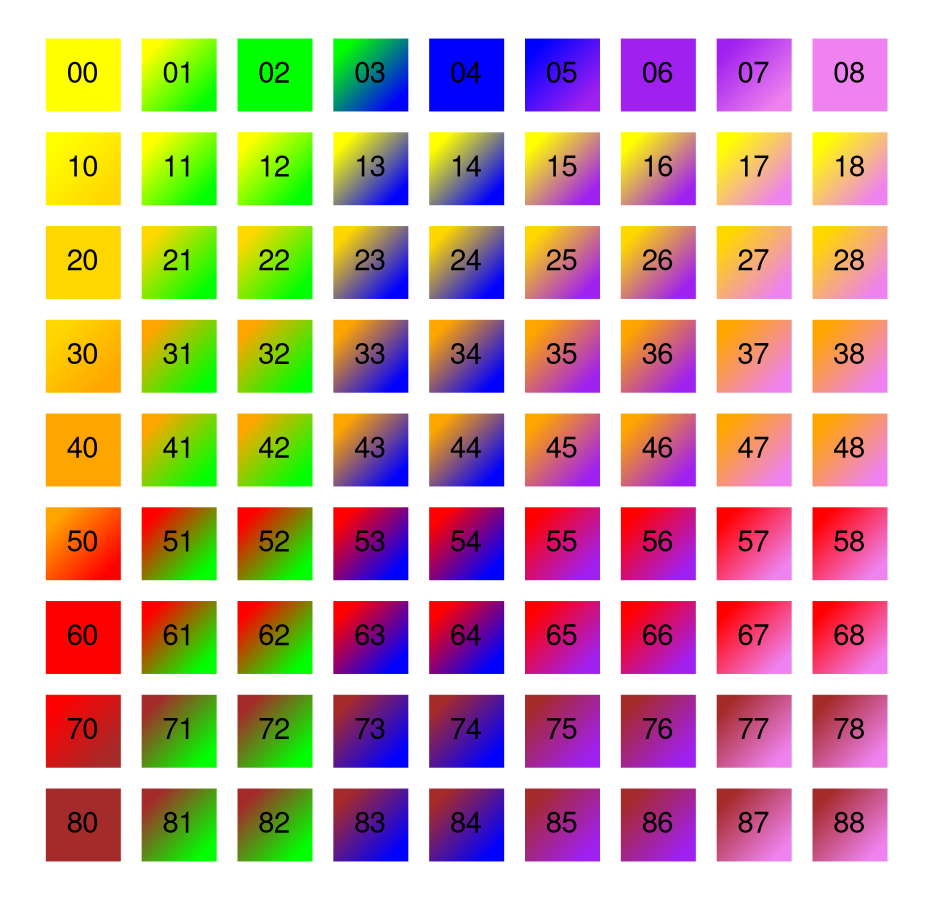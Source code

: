 digraph G {
fontname="Helvetica,Arial,sans-serif"
node [fontname="Helvetica,Arial,sans-serif"]
edge [fontname="Helvetica,Arial,sans-serif"]
a0 [shape=none label=<
 <TABLE border="0" cellspacing="10" cellpadding="10">
<TR><TD bgcolor="yellow" gradientangle="315">00</TD>
<TD bgcolor="yellow:green" gradientangle="315">01</TD>
<TD bgcolor="green" gradientangle="315">02</TD>
<TD bgcolor="green:blue" gradientangle="315">03</TD>
<TD bgcolor="blue" gradientangle="315">04</TD>
<TD bgcolor="blue:purple" gradientangle="315">05</TD>
<TD bgcolor="purple" gradientangle="315">06</TD>
<TD bgcolor="purple:violet" gradientangle="315">07</TD>
<TD bgcolor="violet" gradientangle="315">08</TD></TR>
  
<TR><TD bgcolor="yellow:gold"  gradientangle="315">10</TD>
<TD bgcolor="yellow:green"  gradientangle="315">11</TD>
<TD bgcolor="yellow:green"  gradientangle="315">12</TD>
<TD bgcolor="yellow:blue"  gradientangle="315">13</TD>
<TD bgcolor="yellow:blue"  gradientangle="315">14</TD>
<TD bgcolor="yellow:purple"  gradientangle="315">15</TD>
<TD bgcolor="yellow:purple"  gradientangle="315">16</TD>
<TD bgcolor="yellow:violet"  gradientangle="315">17</TD>
<TD bgcolor="yellow:violet"  gradientangle="315">18</TD></TR>
  
<TR><TD bgcolor="gold"  gradientangle="315">20</TD>
<TD bgcolor="gold:green"  gradientangle="315">21</TD>
<TD bgcolor="gold:green"  gradientangle="315">22</TD>
<TD bgcolor="gold:blue"  gradientangle="315">23</TD>
<TD bgcolor="gold:blue"  gradientangle="315">24</TD>
<TD bgcolor="gold:purple"  gradientangle="315">25</TD>
<TD bgcolor="gold:purple"  gradientangle="315">26</TD>
<TD bgcolor="gold:violet"  gradientangle="315">27</TD>
<TD bgcolor="gold:violet"  gradientangle="315">28</TD></TR>
  
<TR><TD bgcolor="gold:orange"  gradientangle="315">30</TD>
<TD bgcolor="orange:green"  gradientangle="315">31</TD>
<TD bgcolor="orange:green"  gradientangle="315">32</TD>
<TD bgcolor="orange:blue"  gradientangle="315">33</TD>
<TD bgcolor="orange:blue"  gradientangle="315">34</TD>
<TD bgcolor="orange:purple"  gradientangle="315">35</TD>
<TD bgcolor="orange:purple"  gradientangle="315">36</TD>
<TD bgcolor="orange:violet"  gradientangle="315">37</TD>
<TD bgcolor="orange:violet"  gradientangle="315">38</TD></TR>
  
<TR><TD bgcolor="orange"  gradientangle="315">40</TD>
<TD bgcolor="orange:green"  gradientangle="315">41</TD>
<TD bgcolor="orange:green"  gradientangle="315">42</TD>
<TD bgcolor="orange:blue"  gradientangle="315">43</TD>
<TD bgcolor="orange:blue"  gradientangle="315">44</TD>
<TD bgcolor="orange:purple"  gradientangle="315">45</TD>
<TD bgcolor="orange:purple"  gradientangle="315">46</TD>
<TD bgcolor="orange:violet"  gradientangle="315">47</TD>
<TD bgcolor="orange:violet"  gradientangle="315">48</TD></TR>
  
<TR><TD bgcolor="orange:red"  gradientangle="315">50</TD>
<TD bgcolor="red:green"  gradientangle="315">51</TD>
<TD bgcolor="red:green"  gradientangle="315">52</TD>
<TD bgcolor="red:blue"  gradientangle="315">53</TD>
<TD bgcolor="red:blue"  gradientangle="315">54</TD>
<TD bgcolor="red:purple"  gradientangle="315">55</TD>
<TD bgcolor="red:purple"  gradientangle="315">56</TD>
<TD bgcolor="red:violet"  gradientangle="315">57</TD>
<TD bgcolor="red:violet"  gradientangle="315">58</TD></TR>
  
<TR><TD bgcolor="red"  gradientangle="315">60</TD>
<TD bgcolor="red:green"  gradientangle="315">61</TD>
<TD bgcolor="red:green"  gradientangle="315">62</TD>
<TD bgcolor="red:blue"  gradientangle="315">63</TD>
<TD bgcolor="red:blue"  gradientangle="315">64</TD>
<TD bgcolor="red:purple"  gradientangle="315">65</TD>
<TD bgcolor="red:purple"  gradientangle="315">66</TD>
<TD bgcolor="red:violet"  gradientangle="315">67</TD>
<TD bgcolor="red:violet"  gradientangle="315">68</TD></TR>
  
<TR><TD bgcolor="red:brown"  gradientangle="315">70</TD>
<TD bgcolor="brown:green"  gradientangle="315">71</TD>
<TD bgcolor="brown:green"  gradientangle="315">72</TD>
<TD bgcolor="brown:blue"  gradientangle="315">73</TD>
<TD bgcolor="brown:blue"  gradientangle="315">74</TD>
<TD bgcolor="brown:purple"  gradientangle="315">75</TD>
<TD bgcolor="brown:purple"  gradientangle="315">76</TD>
<TD bgcolor="brown:violet"  gradientangle="315">77</TD>
<TD bgcolor="brown:violet"  gradientangle="315">78</TD></TR>
  
<TR><TD bgcolor="brown"  gradientangle="315">80</TD>
<TD bgcolor="brown:green"  gradientangle="315">81</TD>
<TD bgcolor="brown:green"  gradientangle="315">82</TD>
<TD bgcolor="brown:blue"  gradientangle="315">83</TD>
<TD bgcolor="brown:blue"  gradientangle="315">84</TD>
<TD bgcolor="brown:purple"  gradientangle="315">85</TD>
<TD bgcolor="brown:purple"  gradientangle="315">86</TD>
<TD bgcolor="brown:violet"  gradientangle="315">87</TD>
<TD bgcolor="brown:violet"  gradientangle="315">88</TD></TR>
  
</TABLE>>];

}